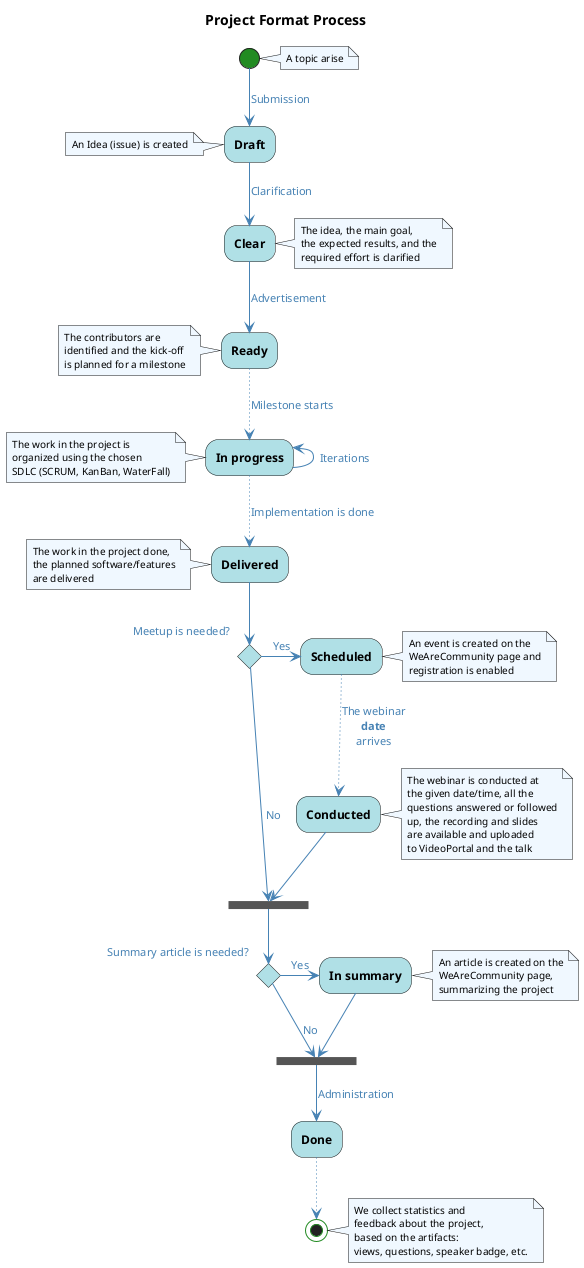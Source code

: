 @startuml

title Project Format Process

skinparam defaultFontName Ubuntu Light
skinparam backgroundColor transparent

skinparam activity {
    BackgroundColor PowderBlue
    StartColor ForestGreen
    EndColor ForestGreen
    FontStyle bold
}

skinparam arrow {
    Color SteelBlue
    FontColor SteelBlue
}

skinparam note {
    BackgroundColor AliceBlue
    FontSize 10
}

note right
    A topic arise
end note

(*) -->[Submission] Draft

note left
    An Idea (issue) is created
end note

-->[Clarification] Clear

note right
    The idea, the main goal,
    the expected results, and the
    required effort is clarified
end note

-->[Advertisement] Ready

note left
    The contributors are
    identified and the kick-off
    is planned for a milestone
end note

..>[Milestone starts] In progress
-left->[Iterations] In progress

note left
    The work in the project is
    organized using the chosen
    SDLC (SCRUM, KanBan, WaterFall)
end note

..>[Implementation is done] Delivered

note left
    The work in the project done,
    the planned software/features
    are delivered
end note

if "Meetup is needed?" then
    -right->[Yes] Scheduled

    note right
        An event is created on the
        WeAreCommunity page and
        registration is enabled
    end note

    ..>[The webinar\n**date**\narrives] Conducted

    note right
        The webinar is conducted at
        the given date/time, all the
        questions answered or followed
        up, the recording and slides
        are available and uploaded
        to VideoPortal and the talk
    end note

    --> === B1 ===
else
    -->[No] === B1 ===
endif

if "Summary article is needed?" then
    -right->[Yes] In summary

    note right
        An article is created on the
        WeAreCommunity page,
        summarizing the project
    end note

    --> === B2 ===
else
    -->[No] === B2 ===
endif

-->[Administration] Done
..> (*)

note right
    We collect statistics and
    feedback about the project,
    based on the artifacts:
    views, questions, speaker badge, etc.
end note

@enduml